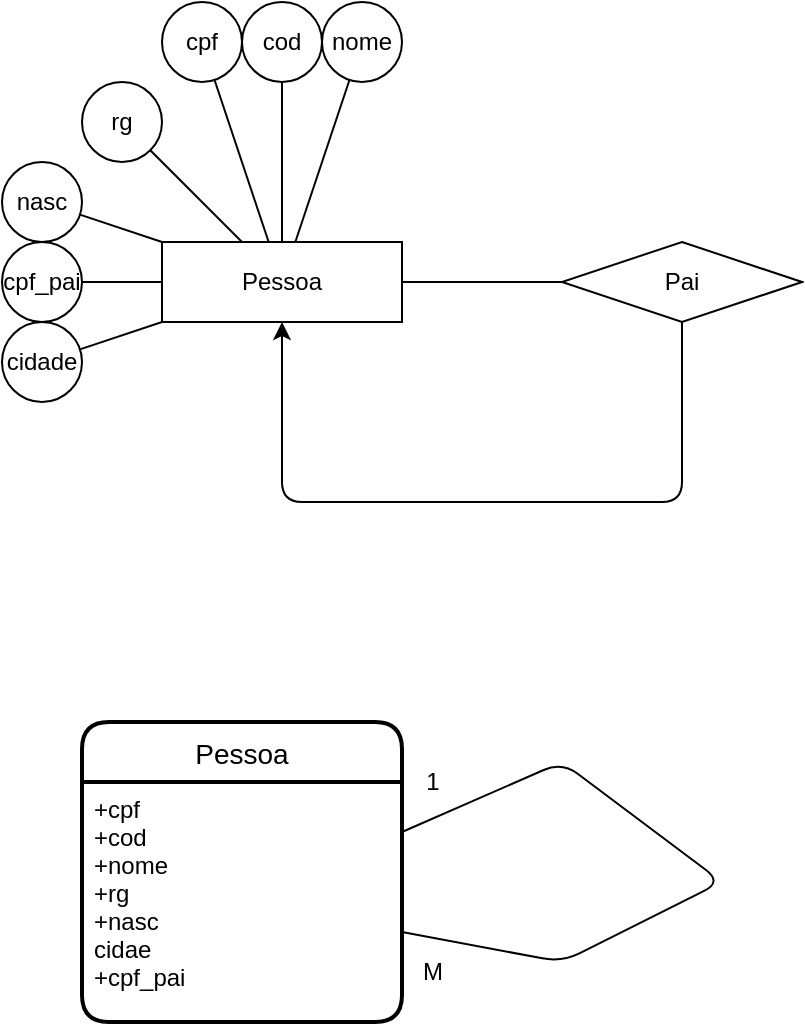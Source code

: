 <mxfile>
    <diagram id="NQjSORbQkaz5IiMBOYRk" name="Página-1">
        <mxGraphModel dx="656" dy="606" grid="1" gridSize="10" guides="1" tooltips="1" connect="1" arrows="1" fold="1" page="1" pageScale="1" pageWidth="827" pageHeight="1169" math="0" shadow="0">
            <root>
                <mxCell id="0"/>
                <mxCell id="1" parent="0"/>
                <mxCell id="5" style="edgeStyle=none;html=1;" edge="1" parent="1" source="2" target="3">
                    <mxGeometry relative="1" as="geometry">
                        <Array as="points">
                            <mxPoint x="340" y="250"/>
                            <mxPoint x="140" y="250"/>
                        </Array>
                    </mxGeometry>
                </mxCell>
                <mxCell id="2" value="Pai" style="rhombus;whiteSpace=wrap;html=1;" vertex="1" parent="1">
                    <mxGeometry x="280" y="120" width="120" height="40" as="geometry"/>
                </mxCell>
                <mxCell id="4" style="edgeStyle=none;html=1;endArrow=none;endFill=0;" edge="1" parent="1" source="3" target="2">
                    <mxGeometry relative="1" as="geometry"/>
                </mxCell>
                <mxCell id="3" value="Pessoa" style="rounded=0;whiteSpace=wrap;html=1;" vertex="1" parent="1">
                    <mxGeometry x="80" y="120" width="120" height="40" as="geometry"/>
                </mxCell>
                <mxCell id="13" style="edgeStyle=none;html=1;endArrow=none;endFill=0;" edge="1" parent="1" source="6" target="3">
                    <mxGeometry relative="1" as="geometry"/>
                </mxCell>
                <mxCell id="6" value="cpf" style="ellipse;whiteSpace=wrap;html=1;aspect=fixed;" vertex="1" parent="1">
                    <mxGeometry x="80" width="40" height="40" as="geometry"/>
                </mxCell>
                <mxCell id="14" style="edgeStyle=none;html=1;endArrow=none;endFill=0;" edge="1" parent="1" source="7" target="3">
                    <mxGeometry relative="1" as="geometry"/>
                </mxCell>
                <mxCell id="7" value="cod" style="ellipse;whiteSpace=wrap;html=1;aspect=fixed;" vertex="1" parent="1">
                    <mxGeometry x="120" width="40" height="40" as="geometry"/>
                </mxCell>
                <mxCell id="15" style="edgeStyle=none;html=1;endArrow=none;endFill=0;" edge="1" parent="1" source="8" target="3">
                    <mxGeometry relative="1" as="geometry"/>
                </mxCell>
                <mxCell id="8" value="nome" style="ellipse;whiteSpace=wrap;html=1;aspect=fixed;" vertex="1" parent="1">
                    <mxGeometry x="160" width="40" height="40" as="geometry"/>
                </mxCell>
                <mxCell id="16" style="edgeStyle=none;html=1;endArrow=none;endFill=0;" edge="1" parent="1" source="9" target="3">
                    <mxGeometry relative="1" as="geometry"/>
                </mxCell>
                <mxCell id="9" value="rg" style="ellipse;whiteSpace=wrap;html=1;aspect=fixed;" vertex="1" parent="1">
                    <mxGeometry x="40" y="40" width="40" height="40" as="geometry"/>
                </mxCell>
                <mxCell id="18" style="edgeStyle=none;html=1;endArrow=none;endFill=0;" edge="1" parent="1" source="10" target="3">
                    <mxGeometry relative="1" as="geometry"/>
                </mxCell>
                <mxCell id="10" value="nasc" style="ellipse;whiteSpace=wrap;html=1;aspect=fixed;" vertex="1" parent="1">
                    <mxGeometry y="80" width="40" height="40" as="geometry"/>
                </mxCell>
                <mxCell id="17" style="edgeStyle=none;html=1;endArrow=none;endFill=0;" edge="1" parent="1" source="11" target="3">
                    <mxGeometry relative="1" as="geometry"/>
                </mxCell>
                <mxCell id="11" value="cidade" style="ellipse;whiteSpace=wrap;html=1;aspect=fixed;" vertex="1" parent="1">
                    <mxGeometry y="160" width="40" height="40" as="geometry"/>
                </mxCell>
                <mxCell id="19" style="edgeStyle=none;html=1;endArrow=none;endFill=0;" edge="1" parent="1" source="12" target="3">
                    <mxGeometry relative="1" as="geometry"/>
                </mxCell>
                <mxCell id="12" value="cpf_pai" style="ellipse;whiteSpace=wrap;html=1;aspect=fixed;" vertex="1" parent="1">
                    <mxGeometry y="120" width="40" height="40" as="geometry"/>
                </mxCell>
                <mxCell id="42" value="Pessoa" style="swimlane;childLayout=stackLayout;horizontal=1;startSize=30;horizontalStack=0;rounded=1;fontSize=14;fontStyle=0;strokeWidth=2;resizeParent=0;resizeLast=1;shadow=0;dashed=0;align=center;" vertex="1" parent="1">
                    <mxGeometry x="40" y="360" width="160" height="150" as="geometry"/>
                </mxCell>
                <mxCell id="43" value="+cpf&#10;+cod&#10;+nome&#10;+rg&#10;+nasc&#10;cidae&#10;+cpf_pai" style="align=left;strokeColor=none;fillColor=none;spacingLeft=4;fontSize=12;verticalAlign=top;resizable=0;rotatable=0;part=1;" vertex="1" parent="42">
                    <mxGeometry y="30" width="160" height="120" as="geometry"/>
                </mxCell>
                <mxCell id="44" style="edgeStyle=none;html=1;endArrow=none;endFill=0;" edge="1" parent="42" source="43" target="43">
                    <mxGeometry relative="1" as="geometry">
                        <mxPoint x="330" y="90" as="targetPoint"/>
                        <Array as="points">
                            <mxPoint x="240" y="20"/>
                            <mxPoint x="320" y="80"/>
                            <mxPoint x="240" y="120"/>
                        </Array>
                    </mxGeometry>
                </mxCell>
                <mxCell id="45" value="1" style="text;html=1;align=center;verticalAlign=middle;resizable=0;points=[];autosize=1;strokeColor=none;fillColor=none;" vertex="1" parent="1">
                    <mxGeometry x="200" y="375" width="30" height="30" as="geometry"/>
                </mxCell>
                <mxCell id="46" value="M" style="text;html=1;align=center;verticalAlign=middle;resizable=0;points=[];autosize=1;strokeColor=none;fillColor=none;" vertex="1" parent="1">
                    <mxGeometry x="200" y="470" width="30" height="30" as="geometry"/>
                </mxCell>
            </root>
        </mxGraphModel>
    </diagram>
</mxfile>